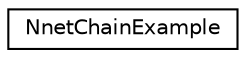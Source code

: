digraph "Graphical Class Hierarchy"
{
  edge [fontname="Helvetica",fontsize="10",labelfontname="Helvetica",labelfontsize="10"];
  node [fontname="Helvetica",fontsize="10",shape=record];
  rankdir="LR";
  Node0 [label="NnetChainExample",height=0.2,width=0.4,color="black", fillcolor="white", style="filled",URL="$structkaldi_1_1nnet3_1_1NnetChainExample.html",tooltip="NnetChainExample is like NnetExample, but specialized for lattice-free (chain) training. "];
}
